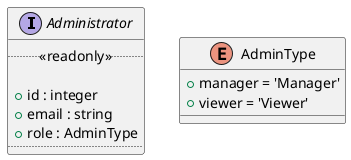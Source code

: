 @startuml Administrator
interface Administrator {
  ..<<readonly>>..

  + id : integer
  + email : string
  + role : AdminType
  ....
}

enum AdminType {
  + manager = 'Manager'
  + viewer = 'Viewer'
}
@enduml
